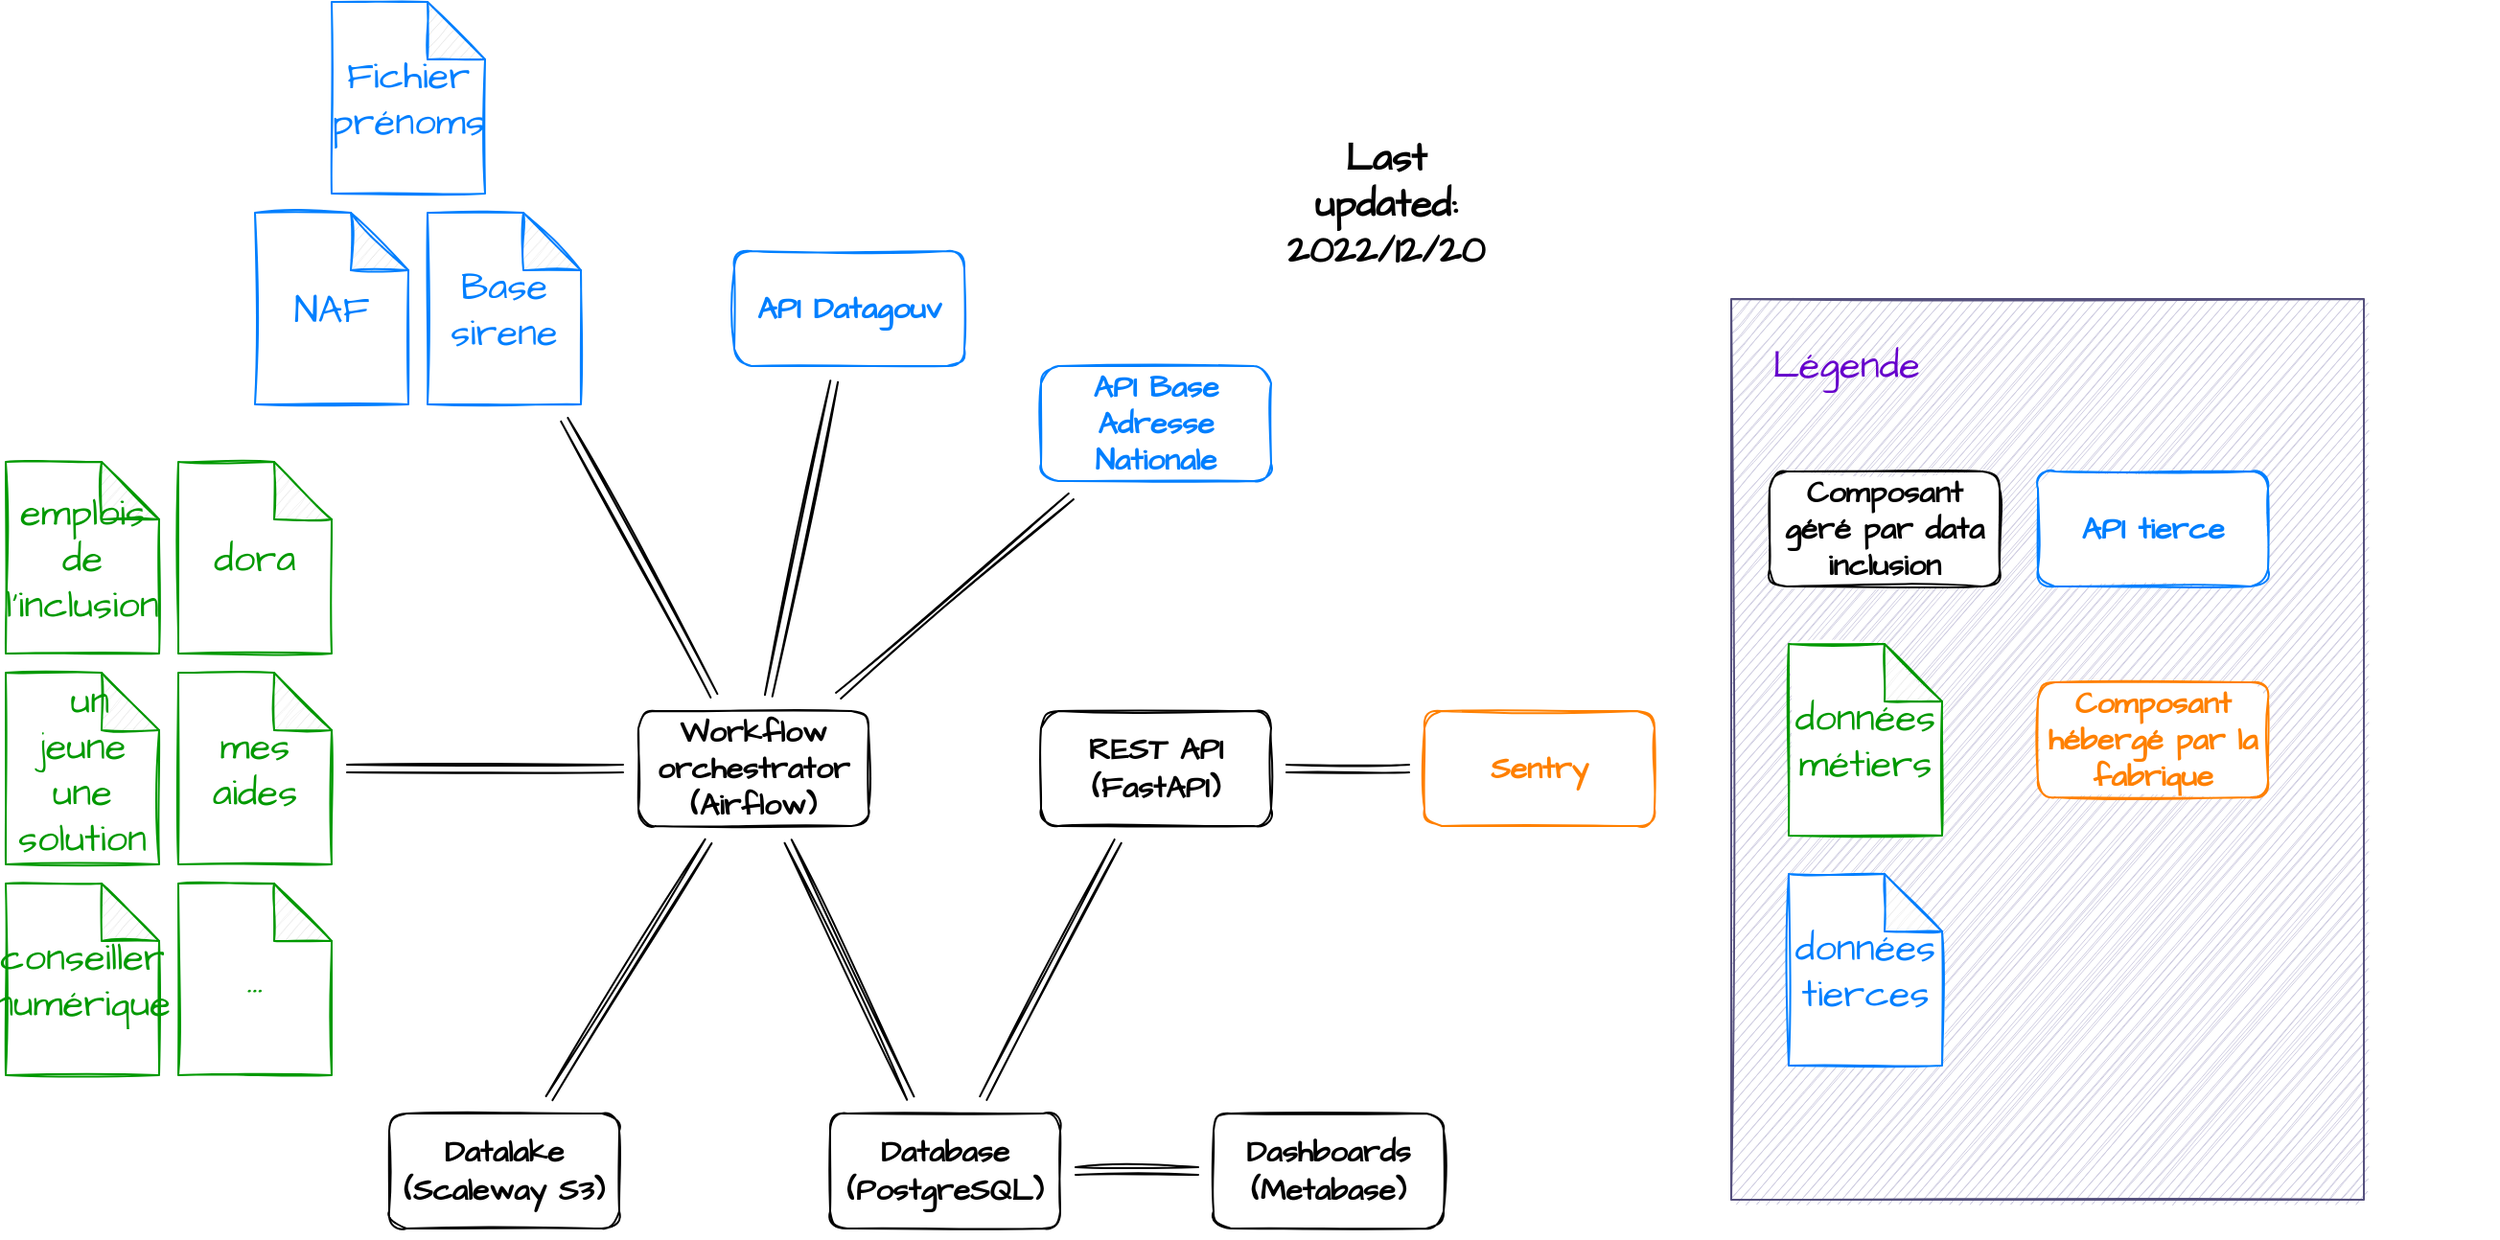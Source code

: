 <mxfile version="20.2.6" type="device"><diagram id="OSowd9WmvPOoUTHeAEIW" name="Page-1"><mxGraphModel dx="2908" dy="1133" grid="1" gridSize="10" guides="1" tooltips="1" connect="1" arrows="1" fold="1" page="1" pageScale="1" pageWidth="850" pageHeight="1100" math="0" shadow="0"><root><mxCell id="0"/><mxCell id="1" parent="0"/><mxCell id="B5Ilz3ucwhjVYOh7Eurd-32" value="" style="edgeStyle=none;shape=link;rounded=0;sketch=1;hachureGap=4;orthogonalLoop=1;jettySize=auto;html=1;fontFamily=Architects Daughter;fontSource=https%3A%2F%2Ffonts.googleapis.com%2Fcss%3Ffamily%3DArchitects%2BDaughter;fontSize=16;fontColor=#007FFF;endArrow=none;endFill=0;sourcePerimeterSpacing=8;targetPerimeterSpacing=8;strokeColor=#000000;" edge="1" parent="1" source="B5Ilz3ucwhjVYOh7Eurd-3" target="B5Ilz3ucwhjVYOh7Eurd-29"><mxGeometry relative="1" as="geometry"/></mxCell><mxCell id="B5Ilz3ucwhjVYOh7Eurd-50" value="" style="edgeStyle=none;shape=link;rounded=0;sketch=1;hachureGap=4;orthogonalLoop=1;jettySize=auto;html=1;fontFamily=Architects Daughter;fontSource=https%3A%2F%2Ffonts.googleapis.com%2Fcss%3Ffamily%3DArchitects%2BDaughter;fontSize=16;fontColor=#82B366;endArrow=none;endFill=0;sourcePerimeterSpacing=8;targetPerimeterSpacing=8;strokeColor=#000000;" edge="1" parent="1" source="B5Ilz3ucwhjVYOh7Eurd-3" target="B5Ilz3ucwhjVYOh7Eurd-49"><mxGeometry relative="1" as="geometry"/></mxCell><mxCell id="B5Ilz3ucwhjVYOh7Eurd-3" value="&lt;div style=&quot;font-size: 16px;&quot;&gt;Database&lt;/div&gt;&lt;div style=&quot;font-size: 16px;&quot;&gt;(PostgreSQL)&lt;br style=&quot;font-size: 16px;&quot;&gt;&lt;/div&gt;" style="rounded=1;whiteSpace=wrap;html=1;hachureGap=4;fontFamily=Architects Daughter;fontSource=https%3A%2F%2Ffonts.googleapis.com%2Fcss%3Ffamily%3DArchitects%2BDaughter;fontSize=16;strokeWidth=1;sketch=1;fontStyle=1" vertex="1" parent="1"><mxGeometry x="380" y="810" width="120" height="60" as="geometry"/></mxCell><mxCell id="B5Ilz3ucwhjVYOh7Eurd-25" value="" style="edgeStyle=none;shape=link;rounded=0;sketch=1;hachureGap=4;orthogonalLoop=1;jettySize=auto;html=1;fontFamily=Architects Daughter;fontSource=https%3A%2F%2Ffonts.googleapis.com%2Fcss%3Ffamily%3DArchitects%2BDaughter;fontSize=16;fontColor=#007FFF;endArrow=none;endFill=0;sourcePerimeterSpacing=8;targetPerimeterSpacing=8;strokeColor=#000000;" edge="1" parent="1" source="B5Ilz3ucwhjVYOh7Eurd-4" target="B5Ilz3ucwhjVYOh7Eurd-3"><mxGeometry relative="1" as="geometry"/></mxCell><mxCell id="B5Ilz3ucwhjVYOh7Eurd-28" value="" style="edgeStyle=none;shape=link;rounded=0;sketch=1;hachureGap=4;orthogonalLoop=1;jettySize=auto;html=1;fontFamily=Architects Daughter;fontSource=https%3A%2F%2Ffonts.googleapis.com%2Fcss%3Ffamily%3DArchitects%2BDaughter;fontSize=16;fontColor=#007FFF;endArrow=none;endFill=0;sourcePerimeterSpacing=8;targetPerimeterSpacing=8;strokeColor=#000000;" edge="1" parent="1" source="B5Ilz3ucwhjVYOh7Eurd-4" target="B5Ilz3ucwhjVYOh7Eurd-27"><mxGeometry relative="1" as="geometry"/></mxCell><mxCell id="B5Ilz3ucwhjVYOh7Eurd-38" value="" style="edgeStyle=none;shape=link;rounded=0;sketch=1;hachureGap=4;orthogonalLoop=1;jettySize=auto;html=1;fontFamily=Architects Daughter;fontSource=https%3A%2F%2Ffonts.googleapis.com%2Fcss%3Ffamily%3DArchitects%2BDaughter;fontSize=16;fontColor=#FF8000;endArrow=none;endFill=0;sourcePerimeterSpacing=8;targetPerimeterSpacing=8;strokeColor=#000000;" edge="1" parent="1" source="B5Ilz3ucwhjVYOh7Eurd-4" target="B5Ilz3ucwhjVYOh7Eurd-37"><mxGeometry relative="1" as="geometry"/></mxCell><mxCell id="B5Ilz3ucwhjVYOh7Eurd-46" value="" style="edgeStyle=none;shape=link;rounded=0;sketch=1;hachureGap=4;orthogonalLoop=1;jettySize=auto;html=1;fontFamily=Architects Daughter;fontSource=https%3A%2F%2Ffonts.googleapis.com%2Fcss%3Ffamily%3DArchitects%2BDaughter;fontSize=16;fontColor=#82B366;endArrow=none;endFill=0;sourcePerimeterSpacing=8;targetPerimeterSpacing=8;strokeColor=#000000;" edge="1" parent="1" source="B5Ilz3ucwhjVYOh7Eurd-4" target="B5Ilz3ucwhjVYOh7Eurd-42"><mxGeometry relative="1" as="geometry"/></mxCell><mxCell id="B5Ilz3ucwhjVYOh7Eurd-48" value="" style="edgeStyle=none;shape=link;rounded=0;sketch=1;hachureGap=4;orthogonalLoop=1;jettySize=auto;html=1;fontFamily=Architects Daughter;fontSource=https%3A%2F%2Ffonts.googleapis.com%2Fcss%3Ffamily%3DArchitects%2BDaughter;fontSize=16;fontColor=#82B366;endArrow=none;endFill=0;sourcePerimeterSpacing=8;targetPerimeterSpacing=8;strokeColor=#000000;" edge="1" parent="1" source="B5Ilz3ucwhjVYOh7Eurd-4" target="B5Ilz3ucwhjVYOh7Eurd-47"><mxGeometry relative="1" as="geometry"/></mxCell><mxCell id="B5Ilz3ucwhjVYOh7Eurd-4" value="&lt;div&gt;Workflow&lt;/div&gt;&lt;div&gt;orchestrator&lt;br&gt;&lt;/div&gt;&lt;div&gt;(Airflow)&lt;/div&gt;" style="rounded=1;whiteSpace=wrap;html=1;hachureGap=4;fontFamily=Architects Daughter;fontSource=https%3A%2F%2Ffonts.googleapis.com%2Fcss%3Ffamily%3DArchitects%2BDaughter;fontSize=16;strokeWidth=1;sketch=1;fontStyle=1" vertex="1" parent="1"><mxGeometry x="280" y="600" width="120" height="60" as="geometry"/></mxCell><mxCell id="B5Ilz3ucwhjVYOh7Eurd-24" value="" style="rounded=0;sketch=1;hachureGap=4;orthogonalLoop=1;jettySize=auto;html=1;fontFamily=Architects Daughter;fontSource=https%3A%2F%2Ffonts.googleapis.com%2Fcss%3Ffamily%3DArchitects%2BDaughter;fontSize=16;fontColor=#007FFF;endArrow=none;endFill=0;sourcePerimeterSpacing=8;targetPerimeterSpacing=8;shape=link;strokeColor=#000000;" edge="1" parent="1" source="B5Ilz3ucwhjVYOh7Eurd-5" target="B5Ilz3ucwhjVYOh7Eurd-4"><mxGeometry relative="1" as="geometry"/></mxCell><mxCell id="B5Ilz3ucwhjVYOh7Eurd-5" value="&lt;font color=&quot;#007FFF&quot;&gt;API Datagouv&lt;/font&gt;" style="rounded=1;whiteSpace=wrap;html=1;hachureGap=4;fontFamily=Architects Daughter;fontSource=https%3A%2F%2Ffonts.googleapis.com%2Fcss%3Ffamily%3DArchitects%2BDaughter;fontSize=16;strokeWidth=1;sketch=1;fontStyle=1;strokeColor=#007FFF;" vertex="1" parent="1"><mxGeometry x="330" y="360" width="120" height="60" as="geometry"/></mxCell><mxCell id="B5Ilz3ucwhjVYOh7Eurd-18" value="" style="group" vertex="1" connectable="0" parent="1"><mxGeometry x="850" y="385" width="400" height="490" as="geometry"/></mxCell><mxCell id="B5Ilz3ucwhjVYOh7Eurd-19" value="" style="group" vertex="1" connectable="0" parent="B5Ilz3ucwhjVYOh7Eurd-18"><mxGeometry width="400" height="490" as="geometry"/></mxCell><mxCell id="B5Ilz3ucwhjVYOh7Eurd-12" value="" style="whiteSpace=wrap;html=1;sketch=1;hachureGap=4;fontFamily=Architects Daughter;fontSource=https%3A%2F%2Ffonts.googleapis.com%2Fcss%3Ffamily%3DArchitects%2BDaughter;fontSize=20;fillColor=#d0cee2;strokeColor=#56517e;" vertex="1" parent="B5Ilz3ucwhjVYOh7Eurd-19"><mxGeometry width="330" height="470" as="geometry"/></mxCell><mxCell id="B5Ilz3ucwhjVYOh7Eurd-14" value="Légende" style="text;html=1;strokeColor=none;fillColor=none;align=center;verticalAlign=middle;whiteSpace=wrap;rounded=0;sketch=1;hachureGap=4;fontFamily=Architects Daughter;fontSource=https%3A%2F%2Ffonts.googleapis.com%2Fcss%3Ffamily%3DArchitects%2BDaughter;fontSize=20;fontColor=#6600CC;" vertex="1" parent="B5Ilz3ucwhjVYOh7Eurd-19"><mxGeometry x="13.04" y="13.478" width="93.913" height="40.435" as="geometry"/></mxCell><mxCell id="B5Ilz3ucwhjVYOh7Eurd-17" value="&lt;div&gt;Composant&lt;/div&gt;&lt;div&gt;géré par data&lt;/div&gt;&lt;div&gt;inclusion&lt;br&gt;&lt;/div&gt;" style="rounded=1;whiteSpace=wrap;html=1;hachureGap=4;fontFamily=Architects Daughter;fontSource=https%3A%2F%2Ffonts.googleapis.com%2Fcss%3Ffamily%3DArchitects%2BDaughter;fontSize=16;strokeWidth=1;sketch=1;fontStyle=1" vertex="1" parent="B5Ilz3ucwhjVYOh7Eurd-19"><mxGeometry x="20.0" y="90" width="120" height="60" as="geometry"/></mxCell><mxCell id="B5Ilz3ucwhjVYOh7Eurd-21" value="&lt;font color=&quot;#007FFF&quot;&gt;API tierce&lt;br&gt;&lt;/font&gt;" style="rounded=1;whiteSpace=wrap;html=1;hachureGap=4;fontFamily=Architects Daughter;fontSource=https%3A%2F%2Ffonts.googleapis.com%2Fcss%3Ffamily%3DArchitects%2BDaughter;fontSize=16;strokeWidth=1;sketch=1;fontStyle=1;strokeColor=#007FFF;" vertex="1" parent="B5Ilz3ucwhjVYOh7Eurd-19"><mxGeometry x="160" y="90" width="120" height="60" as="geometry"/></mxCell><mxCell id="B5Ilz3ucwhjVYOh7Eurd-51" value="&lt;div&gt;données&lt;/div&gt;&lt;div&gt;métiers&lt;br&gt;&lt;/div&gt;" style="shape=note;whiteSpace=wrap;html=1;backgroundOutline=1;darkOpacity=0.05;sketch=1;hachureGap=4;fontFamily=Architects Daughter;fontSource=https%3A%2F%2Ffonts.googleapis.com%2Fcss%3Ffamily%3DArchitects%2BDaughter;fontSize=20;strokeColor=#009900;fillColor=default;fontColor=#009900;labelBackgroundColor=none;" vertex="1" parent="B5Ilz3ucwhjVYOh7Eurd-19"><mxGeometry x="30" y="180" width="80" height="100" as="geometry"/></mxCell><mxCell id="B5Ilz3ucwhjVYOh7Eurd-53" value="&lt;div&gt;Composant&lt;/div&gt;&lt;div&gt;hébergé par la fabrique&lt;br&gt;&lt;/div&gt;" style="rounded=1;whiteSpace=wrap;html=1;hachureGap=4;fontFamily=Architects Daughter;fontSource=https%3A%2F%2Ffonts.googleapis.com%2Fcss%3Ffamily%3DArchitects%2BDaughter;fontSize=16;strokeWidth=1;sketch=1;fontStyle=1;strokeColor=#FF8000;fontColor=#FF8000;" vertex="1" parent="B5Ilz3ucwhjVYOh7Eurd-19"><mxGeometry x="160" y="200" width="120" height="60" as="geometry"/></mxCell><mxCell id="B5Ilz3ucwhjVYOh7Eurd-54" value="&lt;div&gt;données&lt;/div&gt;&lt;div&gt;tierces&lt;br&gt;&lt;/div&gt;" style="shape=note;whiteSpace=wrap;html=1;backgroundOutline=1;darkOpacity=0.05;sketch=1;hachureGap=4;fontFamily=Architects Daughter;fontSource=https%3A%2F%2Ffonts.googleapis.com%2Fcss%3Ffamily%3DArchitects%2BDaughter;fontSize=20;fontColor=#007FFF;strokeColor=#007FFF;" vertex="1" parent="B5Ilz3ucwhjVYOh7Eurd-19"><mxGeometry x="30" y="300" width="80" height="100" as="geometry"/></mxCell><mxCell id="B5Ilz3ucwhjVYOh7Eurd-27" value="&lt;div&gt;Base&lt;/div&gt;&lt;div&gt;sirene&lt;br&gt;&lt;/div&gt;" style="shape=note;whiteSpace=wrap;html=1;backgroundOutline=1;darkOpacity=0.05;sketch=1;hachureGap=4;fontFamily=Architects Daughter;fontSource=https%3A%2F%2Ffonts.googleapis.com%2Fcss%3Ffamily%3DArchitects%2BDaughter;fontSize=20;fontColor=#007FFF;strokeColor=#007FFF;" vertex="1" parent="1"><mxGeometry x="170" y="340" width="80" height="100" as="geometry"/></mxCell><mxCell id="B5Ilz3ucwhjVYOh7Eurd-36" value="" style="edgeStyle=none;shape=link;rounded=0;sketch=1;hachureGap=4;orthogonalLoop=1;jettySize=auto;html=1;fontFamily=Architects Daughter;fontSource=https%3A%2F%2Ffonts.googleapis.com%2Fcss%3Ffamily%3DArchitects%2BDaughter;fontSize=16;fontColor=#007FFF;endArrow=none;endFill=0;sourcePerimeterSpacing=8;targetPerimeterSpacing=8;strokeColor=#000000;" edge="1" parent="1" source="B5Ilz3ucwhjVYOh7Eurd-29" target="B5Ilz3ucwhjVYOh7Eurd-35"><mxGeometry relative="1" as="geometry"/></mxCell><mxCell id="B5Ilz3ucwhjVYOh7Eurd-29" value="&lt;div&gt;REST API&lt;/div&gt;&lt;div&gt;(FastAPI)&lt;br&gt;&lt;/div&gt;" style="rounded=1;whiteSpace=wrap;html=1;hachureGap=4;fontFamily=Architects Daughter;fontSource=https%3A%2F%2Ffonts.googleapis.com%2Fcss%3Ffamily%3DArchitects%2BDaughter;fontSize=16;strokeWidth=1;sketch=1;fontStyle=1" vertex="1" parent="1"><mxGeometry x="490" y="600" width="120" height="60" as="geometry"/></mxCell><mxCell id="B5Ilz3ucwhjVYOh7Eurd-34" value="NAF" style="shape=note;whiteSpace=wrap;html=1;backgroundOutline=1;darkOpacity=0.05;sketch=1;hachureGap=4;fontFamily=Architects Daughter;fontSource=https%3A%2F%2Ffonts.googleapis.com%2Fcss%3Ffamily%3DArchitects%2BDaughter;fontSize=20;fontColor=#007FFF;strokeColor=#007FFF;" vertex="1" parent="1"><mxGeometry x="80" y="340" width="80" height="100" as="geometry"/></mxCell><mxCell id="B5Ilz3ucwhjVYOh7Eurd-35" value="Sentry" style="rounded=1;whiteSpace=wrap;html=1;hachureGap=4;fontFamily=Architects Daughter;fontSource=https%3A%2F%2Ffonts.googleapis.com%2Fcss%3Ffamily%3DArchitects%2BDaughter;fontSize=16;strokeWidth=1;sketch=1;fontStyle=1;strokeColor=#FF8000;fontColor=#FF8000;" vertex="1" parent="1"><mxGeometry x="690" y="600" width="120" height="60" as="geometry"/></mxCell><mxCell id="B5Ilz3ucwhjVYOh7Eurd-37" value="&lt;div&gt;Datalake&lt;/div&gt;&lt;div&gt;(Scaleway S3)&lt;br&gt;&lt;/div&gt;" style="whiteSpace=wrap;html=1;fontSize=16;fontFamily=Architects Daughter;rounded=1;hachureGap=4;fontSource=https%3A%2F%2Ffonts.googleapis.com%2Fcss%3Ffamily%3DArchitects%2BDaughter;strokeWidth=1;sketch=1;fontStyle=1;" vertex="1" parent="1"><mxGeometry x="150" y="810" width="120" height="60" as="geometry"/></mxCell><mxCell id="B5Ilz3ucwhjVYOh7Eurd-45" value="" style="group;" vertex="1" connectable="0" parent="1"><mxGeometry x="-50" y="470" width="170" height="320" as="geometry"/></mxCell><mxCell id="B5Ilz3ucwhjVYOh7Eurd-39" value="dora" style="shape=note;whiteSpace=wrap;html=1;backgroundOutline=1;darkOpacity=0.05;sketch=1;hachureGap=4;fontFamily=Architects Daughter;fontSource=https%3A%2F%2Ffonts.googleapis.com%2Fcss%3Ffamily%3DArchitects%2BDaughter;fontSize=20;strokeColor=#009900;fillColor=default;fontColor=#009900;" vertex="1" parent="B5Ilz3ucwhjVYOh7Eurd-45"><mxGeometry x="90" width="80" height="100" as="geometry"/></mxCell><mxCell id="B5Ilz3ucwhjVYOh7Eurd-40" value="&lt;div&gt;&lt;font&gt;emplois&lt;/font&gt;&lt;/div&gt;&lt;div&gt;&lt;font&gt;de l'inclusion&lt;br&gt;&lt;/font&gt;&lt;/div&gt;" style="shape=note;whiteSpace=wrap;html=1;backgroundOutline=1;darkOpacity=0.05;sketch=1;hachureGap=4;fontFamily=Architects Daughter;fontSource=https%3A%2F%2Ffonts.googleapis.com%2Fcss%3Ffamily%3DArchitects%2BDaughter;fontSize=20;strokeColor=#009900;fillColor=default;fontColor=#009900;" vertex="1" parent="B5Ilz3ucwhjVYOh7Eurd-45"><mxGeometry width="80" height="100" as="geometry"/></mxCell><mxCell id="B5Ilz3ucwhjVYOh7Eurd-41" value="&lt;div&gt;&amp;nbsp;un jeune&lt;/div&gt;&lt;div&gt;une solution&lt;br&gt;&lt;/div&gt;" style="shape=note;whiteSpace=wrap;html=1;backgroundOutline=1;darkOpacity=0.05;sketch=1;hachureGap=4;fontFamily=Architects Daughter;fontSource=https%3A%2F%2Ffonts.googleapis.com%2Fcss%3Ffamily%3DArchitects%2BDaughter;fontSize=20;strokeColor=#009900;fillColor=default;fontColor=#009900;" vertex="1" parent="B5Ilz3ucwhjVYOh7Eurd-45"><mxGeometry y="110" width="80" height="100" as="geometry"/></mxCell><mxCell id="B5Ilz3ucwhjVYOh7Eurd-42" value="&lt;div&gt;mes&lt;/div&gt;&lt;div&gt;aides&lt;br&gt;&lt;/div&gt;" style="shape=note;whiteSpace=wrap;html=1;backgroundOutline=1;darkOpacity=0.05;sketch=1;hachureGap=4;fontFamily=Architects Daughter;fontSource=https%3A%2F%2Ffonts.googleapis.com%2Fcss%3Ffamily%3DArchitects%2BDaughter;fontSize=20;strokeColor=#009900;fillColor=default;fontColor=#009900;" vertex="1" parent="B5Ilz3ucwhjVYOh7Eurd-45"><mxGeometry x="90" y="110" width="80" height="100" as="geometry"/></mxCell><mxCell id="B5Ilz3ucwhjVYOh7Eurd-43" value="&lt;div&gt;conseiller&lt;/div&gt;&lt;div&gt;numérique&lt;br&gt;&lt;/div&gt;" style="shape=note;whiteSpace=wrap;html=1;backgroundOutline=1;darkOpacity=0.05;sketch=1;hachureGap=4;fontFamily=Architects Daughter;fontSource=https%3A%2F%2Ffonts.googleapis.com%2Fcss%3Ffamily%3DArchitects%2BDaughter;fontSize=20;strokeColor=#009900;fillColor=default;fontColor=#009900;" vertex="1" parent="B5Ilz3ucwhjVYOh7Eurd-45"><mxGeometry y="220" width="80" height="100" as="geometry"/></mxCell><mxCell id="B5Ilz3ucwhjVYOh7Eurd-44" value="..." style="shape=note;whiteSpace=wrap;html=1;backgroundOutline=1;darkOpacity=0.05;sketch=1;hachureGap=4;fontFamily=Architects Daughter;fontSource=https%3A%2F%2Ffonts.googleapis.com%2Fcss%3Ffamily%3DArchitects%2BDaughter;fontSize=20;strokeColor=#009900;fillColor=default;fontColor=#009900;" vertex="1" parent="B5Ilz3ucwhjVYOh7Eurd-45"><mxGeometry x="90" y="220" width="80" height="100" as="geometry"/></mxCell><mxCell id="B5Ilz3ucwhjVYOh7Eurd-47" value="&lt;div&gt;&lt;font color=&quot;#007FFF&quot;&gt;API Base&lt;/font&gt;&lt;/div&gt;&lt;div&gt;&lt;font color=&quot;#007FFF&quot;&gt;Adresse&lt;/font&gt;&lt;/div&gt;&lt;div&gt;&lt;font color=&quot;#007FFF&quot;&gt;Nationale&lt;br&gt;&lt;/font&gt;&lt;/div&gt;" style="rounded=1;whiteSpace=wrap;html=1;hachureGap=4;fontFamily=Architects Daughter;fontSource=https%3A%2F%2Ffonts.googleapis.com%2Fcss%3Ffamily%3DArchitects%2BDaughter;fontSize=16;strokeWidth=1;sketch=1;fontStyle=1;strokeColor=#007FFF;" vertex="1" parent="1"><mxGeometry x="490" y="420" width="120" height="60" as="geometry"/></mxCell><mxCell id="B5Ilz3ucwhjVYOh7Eurd-49" value="&lt;div&gt;Dashboards&lt;br&gt;&lt;/div&gt;&lt;div&gt;(Metabase)&lt;/div&gt;" style="rounded=1;whiteSpace=wrap;html=1;hachureGap=4;fontFamily=Architects Daughter;fontSource=https%3A%2F%2Ffonts.googleapis.com%2Fcss%3Ffamily%3DArchitects%2BDaughter;fontSize=16;strokeWidth=1;sketch=1;fontStyle=1" vertex="1" parent="1"><mxGeometry x="580" y="810" width="120" height="60" as="geometry"/></mxCell><mxCell id="B5Ilz3ucwhjVYOh7Eurd-52" value="&lt;div&gt;Fichier&lt;/div&gt;&lt;div&gt;prénoms&lt;br&gt;&lt;/div&gt;" style="shape=note;whiteSpace=wrap;html=1;backgroundOutline=1;darkOpacity=0.05;sketch=1;hachureGap=4;fontFamily=Architects Daughter;fontSource=https%3A%2F%2Ffonts.googleapis.com%2Fcss%3Ffamily%3DArchitects%2BDaughter;fontSize=20;fontColor=#007FFF;strokeColor=#007FFF;" vertex="1" parent="1"><mxGeometry x="120" y="230" width="80" height="100" as="geometry"/></mxCell><mxCell id="B5Ilz3ucwhjVYOh7Eurd-55" value="&lt;div&gt;Last updated: 2022/12/20&lt;/div&gt;" style="text;html=1;strokeColor=none;fillColor=none;align=center;verticalAlign=middle;whiteSpace=wrap;rounded=0;labelBackgroundColor=none;sketch=1;hachureGap=4;fontFamily=Architects Daughter;fontSource=https%3A%2F%2Ffonts.googleapis.com%2Fcss%3Ffamily%3DArchitects%2BDaughter;fontSize=20;fontColor=#000000;fontStyle=1" vertex="1" parent="1"><mxGeometry x="640" y="320" width="60" height="30" as="geometry"/></mxCell></root></mxGraphModel></diagram></mxfile>